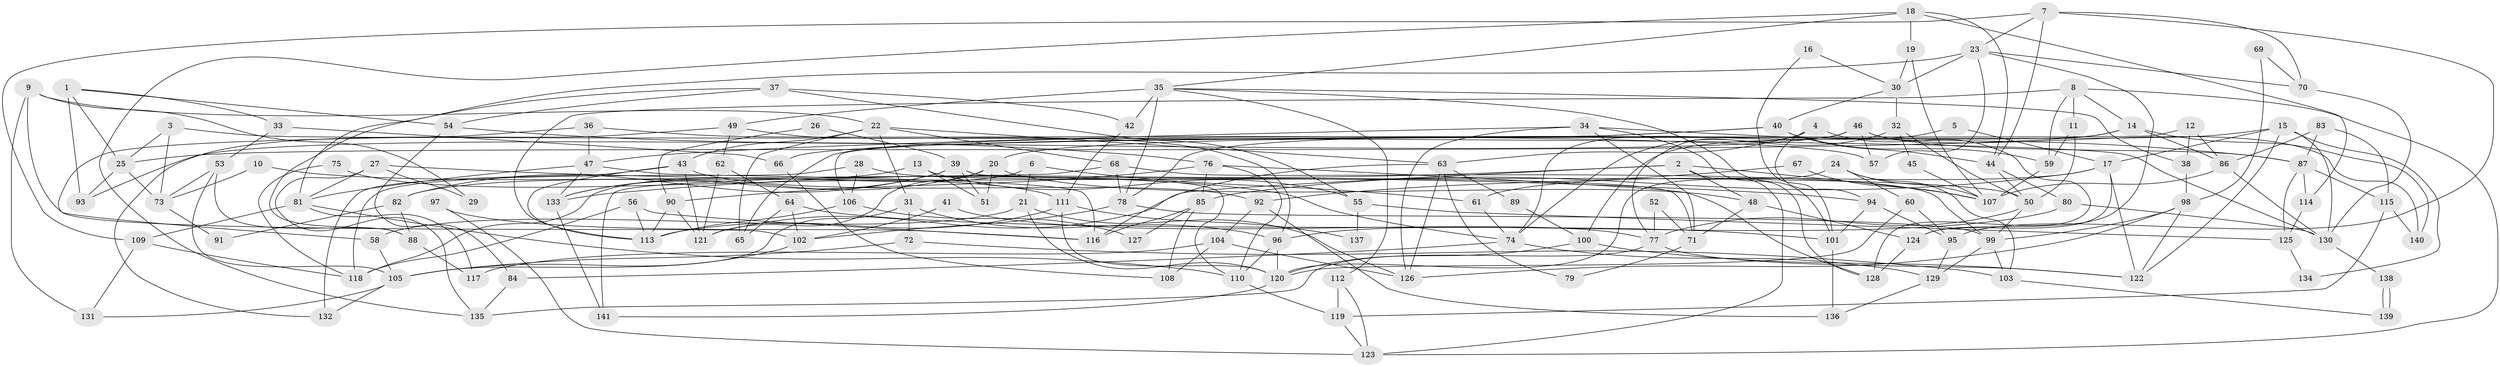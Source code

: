// coarse degree distribution, {6: 0.13095238095238096, 7: 0.05952380952380952, 10: 0.03571428571428571, 2: 0.13095238095238096, 3: 0.20238095238095238, 12: 0.011904761904761904, 8: 0.05952380952380952, 9: 0.047619047619047616, 4: 0.16666666666666666, 13: 0.011904761904761904, 5: 0.13095238095238096, 14: 0.011904761904761904}
// Generated by graph-tools (version 1.1) at 2025/18/03/04/25 18:18:43]
// undirected, 141 vertices, 282 edges
graph export_dot {
graph [start="1"]
  node [color=gray90,style=filled];
  1;
  2;
  3;
  4;
  5;
  6;
  7;
  8;
  9;
  10;
  11;
  12;
  13;
  14;
  15;
  16;
  17;
  18;
  19;
  20;
  21;
  22;
  23;
  24;
  25;
  26;
  27;
  28;
  29;
  30;
  31;
  32;
  33;
  34;
  35;
  36;
  37;
  38;
  39;
  40;
  41;
  42;
  43;
  44;
  45;
  46;
  47;
  48;
  49;
  50;
  51;
  52;
  53;
  54;
  55;
  56;
  57;
  58;
  59;
  60;
  61;
  62;
  63;
  64;
  65;
  66;
  67;
  68;
  69;
  70;
  71;
  72;
  73;
  74;
  75;
  76;
  77;
  78;
  79;
  80;
  81;
  82;
  83;
  84;
  85;
  86;
  87;
  88;
  89;
  90;
  91;
  92;
  93;
  94;
  95;
  96;
  97;
  98;
  99;
  100;
  101;
  102;
  103;
  104;
  105;
  106;
  107;
  108;
  109;
  110;
  111;
  112;
  113;
  114;
  115;
  116;
  117;
  118;
  119;
  120;
  121;
  122;
  123;
  124;
  125;
  126;
  127;
  128;
  129;
  130;
  131;
  132;
  133;
  134;
  135;
  136;
  137;
  138;
  139;
  140;
  141;
  1 -- 25;
  1 -- 33;
  1 -- 54;
  1 -- 93;
  2 -- 107;
  2 -- 133;
  2 -- 48;
  2 -- 121;
  2 -- 123;
  3 -- 130;
  3 -- 25;
  3 -- 73;
  4 -- 63;
  4 -- 128;
  4 -- 77;
  4 -- 94;
  5 -- 100;
  5 -- 17;
  6 -- 61;
  6 -- 21;
  6 -- 118;
  7 -- 23;
  7 -- 70;
  7 -- 44;
  7 -- 95;
  7 -- 109;
  8 -- 59;
  8 -- 123;
  8 -- 11;
  8 -- 14;
  8 -- 113;
  9 -- 22;
  9 -- 102;
  9 -- 29;
  9 -- 131;
  10 -- 74;
  10 -- 73;
  11 -- 50;
  11 -- 59;
  12 -- 38;
  12 -- 106;
  12 -- 86;
  13 -- 51;
  13 -- 55;
  13 -- 82;
  14 -- 78;
  14 -- 25;
  14 -- 86;
  14 -- 140;
  15 -- 130;
  15 -- 17;
  15 -- 20;
  15 -- 122;
  15 -- 134;
  16 -- 101;
  16 -- 30;
  17 -- 85;
  17 -- 124;
  17 -- 61;
  17 -- 122;
  18 -- 44;
  18 -- 135;
  18 -- 19;
  18 -- 35;
  18 -- 114;
  19 -- 30;
  19 -- 107;
  20 -- 121;
  20 -- 48;
  20 -- 51;
  20 -- 133;
  21 -- 126;
  21 -- 120;
  21 -- 58;
  22 -- 65;
  22 -- 31;
  22 -- 43;
  22 -- 63;
  22 -- 68;
  23 -- 30;
  23 -- 81;
  23 -- 57;
  23 -- 70;
  23 -- 124;
  24 -- 60;
  24 -- 107;
  24 -- 103;
  24 -- 120;
  25 -- 93;
  25 -- 73;
  26 -- 39;
  26 -- 90;
  27 -- 94;
  27 -- 81;
  27 -- 29;
  27 -- 135;
  28 -- 118;
  28 -- 50;
  28 -- 106;
  30 -- 40;
  30 -- 32;
  31 -- 96;
  31 -- 72;
  31 -- 105;
  32 -- 50;
  32 -- 74;
  32 -- 45;
  33 -- 53;
  33 -- 66;
  34 -- 128;
  34 -- 71;
  34 -- 47;
  34 -- 87;
  34 -- 126;
  35 -- 101;
  35 -- 38;
  35 -- 42;
  35 -- 49;
  35 -- 78;
  35 -- 112;
  36 -- 57;
  36 -- 58;
  36 -- 47;
  37 -- 54;
  37 -- 88;
  37 -- 42;
  37 -- 55;
  38 -- 98;
  39 -- 133;
  39 -- 110;
  39 -- 51;
  39 -- 71;
  39 -- 82;
  40 -- 59;
  40 -- 44;
  40 -- 65;
  40 -- 66;
  41 -- 102;
  41 -- 77;
  42 -- 111;
  43 -- 113;
  43 -- 92;
  43 -- 121;
  43 -- 132;
  44 -- 50;
  44 -- 80;
  45 -- 107;
  46 -- 87;
  46 -- 140;
  46 -- 57;
  46 -- 74;
  46 -- 93;
  47 -- 81;
  47 -- 116;
  47 -- 133;
  48 -- 71;
  48 -- 124;
  49 -- 132;
  49 -- 62;
  49 -- 96;
  50 -- 99;
  50 -- 77;
  52 -- 71;
  52 -- 77;
  53 -- 88;
  53 -- 73;
  53 -- 105;
  54 -- 76;
  54 -- 84;
  55 -- 125;
  55 -- 137;
  56 -- 113;
  56 -- 118;
  56 -- 116;
  58 -- 105;
  59 -- 107;
  60 -- 95;
  60 -- 120;
  61 -- 74;
  62 -- 121;
  62 -- 64;
  63 -- 116;
  63 -- 79;
  63 -- 89;
  63 -- 126;
  64 -- 102;
  64 -- 65;
  64 -- 101;
  66 -- 108;
  67 -- 107;
  67 -- 92;
  68 -- 78;
  68 -- 99;
  68 -- 141;
  69 -- 98;
  69 -- 70;
  70 -- 130;
  71 -- 79;
  72 -- 105;
  72 -- 103;
  73 -- 91;
  74 -- 84;
  74 -- 129;
  75 -- 111;
  75 -- 118;
  76 -- 110;
  76 -- 90;
  76 -- 85;
  76 -- 128;
  77 -- 122;
  77 -- 135;
  78 -- 99;
  78 -- 102;
  80 -- 96;
  80 -- 130;
  81 -- 109;
  81 -- 110;
  81 -- 117;
  82 -- 88;
  82 -- 91;
  83 -- 86;
  83 -- 87;
  83 -- 115;
  84 -- 135;
  85 -- 116;
  85 -- 108;
  85 -- 127;
  86 -- 107;
  86 -- 130;
  87 -- 115;
  87 -- 114;
  87 -- 125;
  88 -- 117;
  89 -- 100;
  90 -- 113;
  90 -- 121;
  92 -- 136;
  92 -- 104;
  94 -- 95;
  94 -- 101;
  95 -- 129;
  96 -- 120;
  96 -- 110;
  97 -- 116;
  97 -- 123;
  98 -- 122;
  98 -- 126;
  98 -- 99;
  99 -- 103;
  99 -- 129;
  100 -- 120;
  100 -- 122;
  101 -- 136;
  102 -- 105;
  103 -- 139;
  104 -- 126;
  104 -- 108;
  104 -- 117;
  105 -- 131;
  105 -- 132;
  106 -- 113;
  106 -- 127;
  109 -- 131;
  109 -- 118;
  110 -- 119;
  111 -- 120;
  111 -- 113;
  111 -- 137;
  112 -- 123;
  112 -- 119;
  114 -- 125;
  115 -- 119;
  115 -- 140;
  119 -- 123;
  120 -- 141;
  124 -- 128;
  125 -- 134;
  129 -- 136;
  130 -- 138;
  133 -- 141;
  138 -- 139;
  138 -- 139;
}
